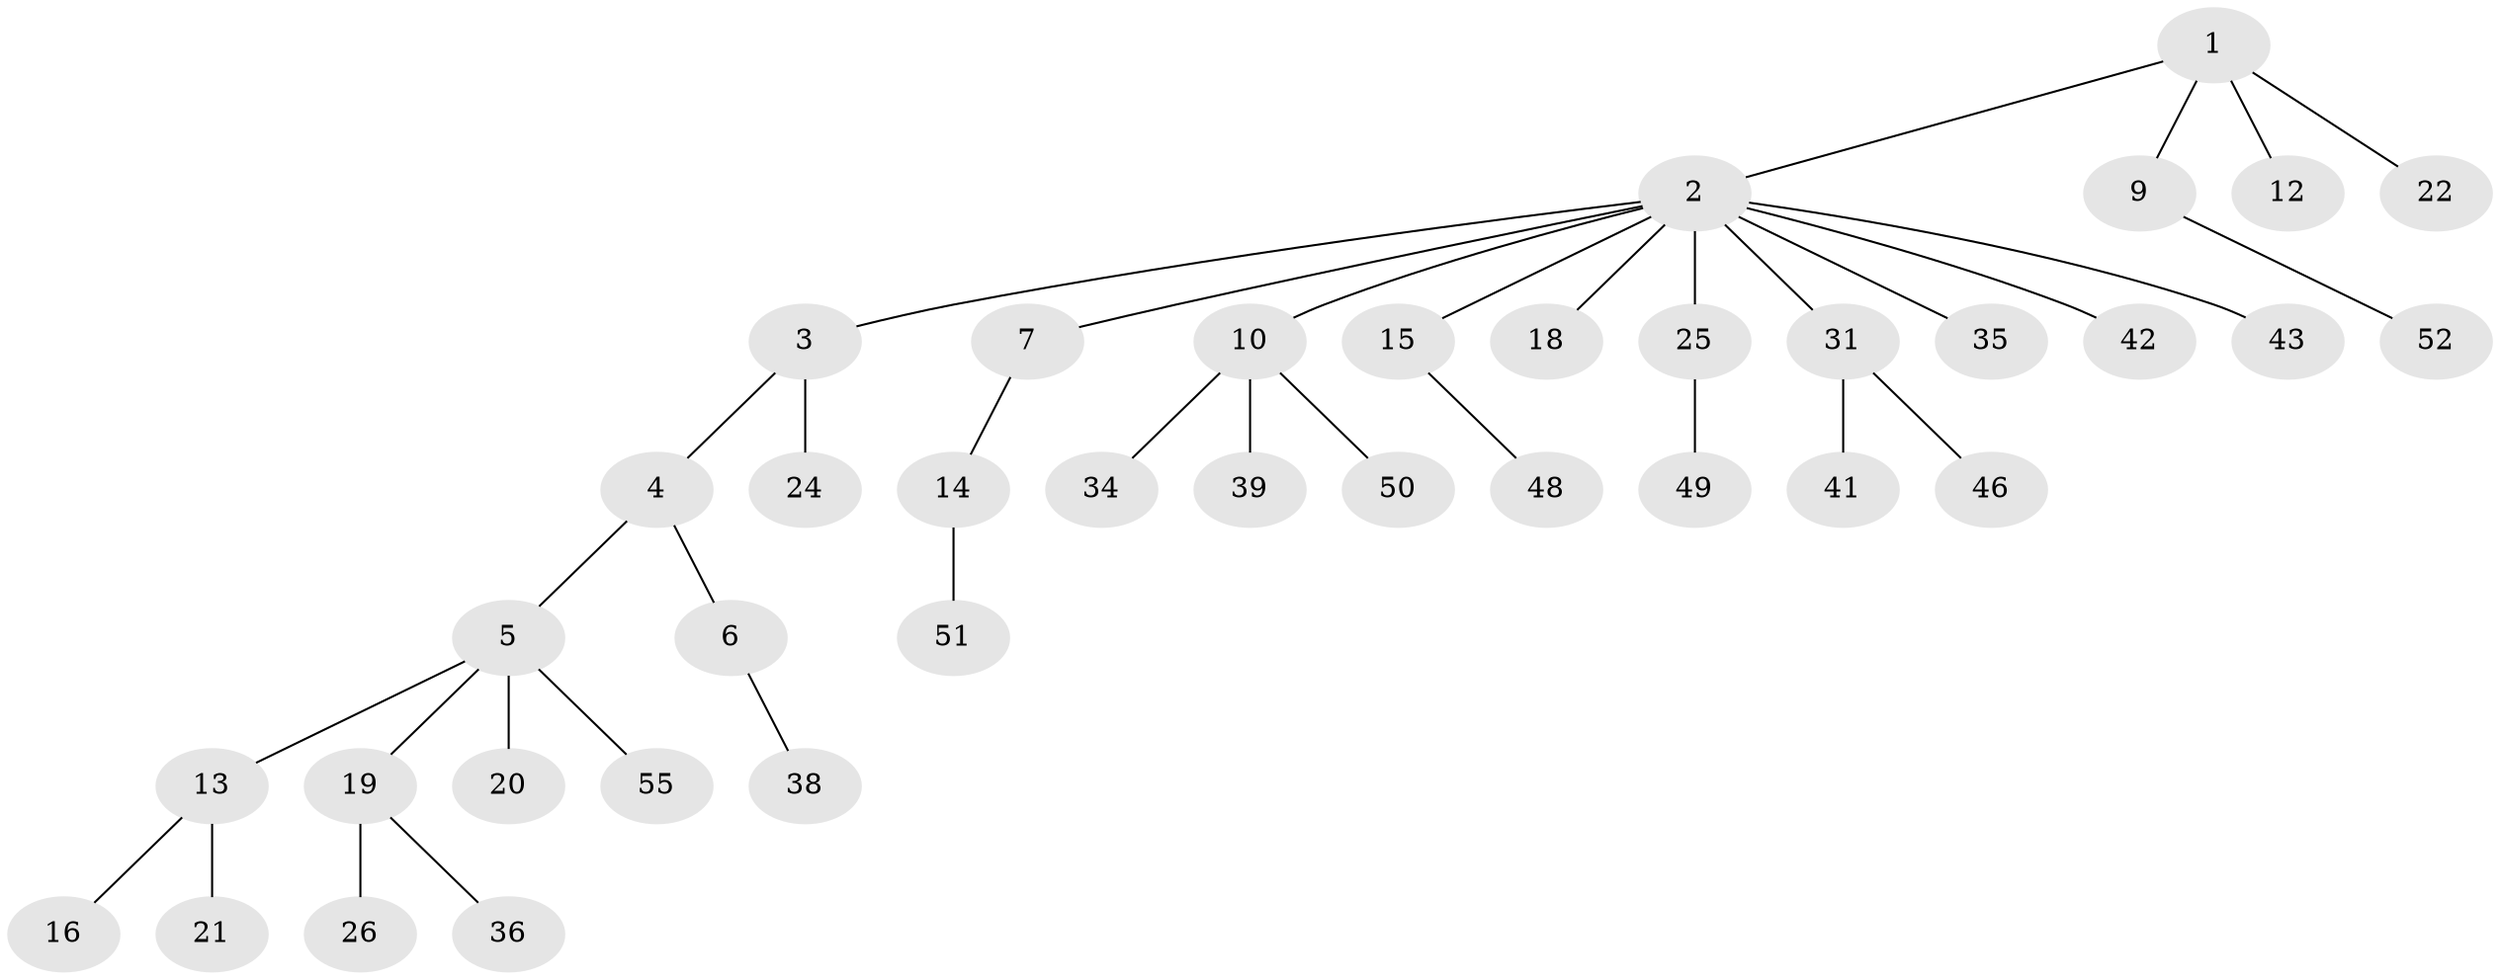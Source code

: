 // original degree distribution, {4: 0.05454545454545454, 10: 0.01818181818181818, 3: 0.12727272727272726, 5: 0.03636363636363636, 2: 0.23636363636363636, 1: 0.5272727272727272}
// Generated by graph-tools (version 1.1) at 2025/11/02/27/25 16:11:26]
// undirected, 38 vertices, 37 edges
graph export_dot {
graph [start="1"]
  node [color=gray90,style=filled];
  1;
  2 [super="+32"];
  3 [super="+8"];
  4 [super="+11"];
  5 [super="+29"];
  6 [super="+30"];
  7;
  9 [super="+54"];
  10 [super="+44"];
  12 [super="+53"];
  13 [super="+17"];
  14 [super="+27"];
  15 [super="+47"];
  16;
  18;
  19 [super="+23"];
  20;
  21;
  22 [super="+33"];
  24;
  25 [super="+28"];
  26;
  31 [super="+37"];
  34 [super="+40"];
  35;
  36;
  38;
  39;
  41;
  42;
  43 [super="+45"];
  46;
  48;
  49;
  50;
  51;
  52;
  55;
  1 -- 2;
  1 -- 9;
  1 -- 12;
  1 -- 22;
  2 -- 3;
  2 -- 7;
  2 -- 10;
  2 -- 15;
  2 -- 18;
  2 -- 25;
  2 -- 31;
  2 -- 43;
  2 -- 35;
  2 -- 42;
  3 -- 4;
  3 -- 24;
  4 -- 5;
  4 -- 6;
  5 -- 13;
  5 -- 19;
  5 -- 20;
  5 -- 55;
  6 -- 38;
  7 -- 14;
  9 -- 52;
  10 -- 34;
  10 -- 39;
  10 -- 50;
  13 -- 16;
  13 -- 21;
  14 -- 51;
  15 -- 48;
  19 -- 26;
  19 -- 36;
  25 -- 49;
  31 -- 41;
  31 -- 46;
}
